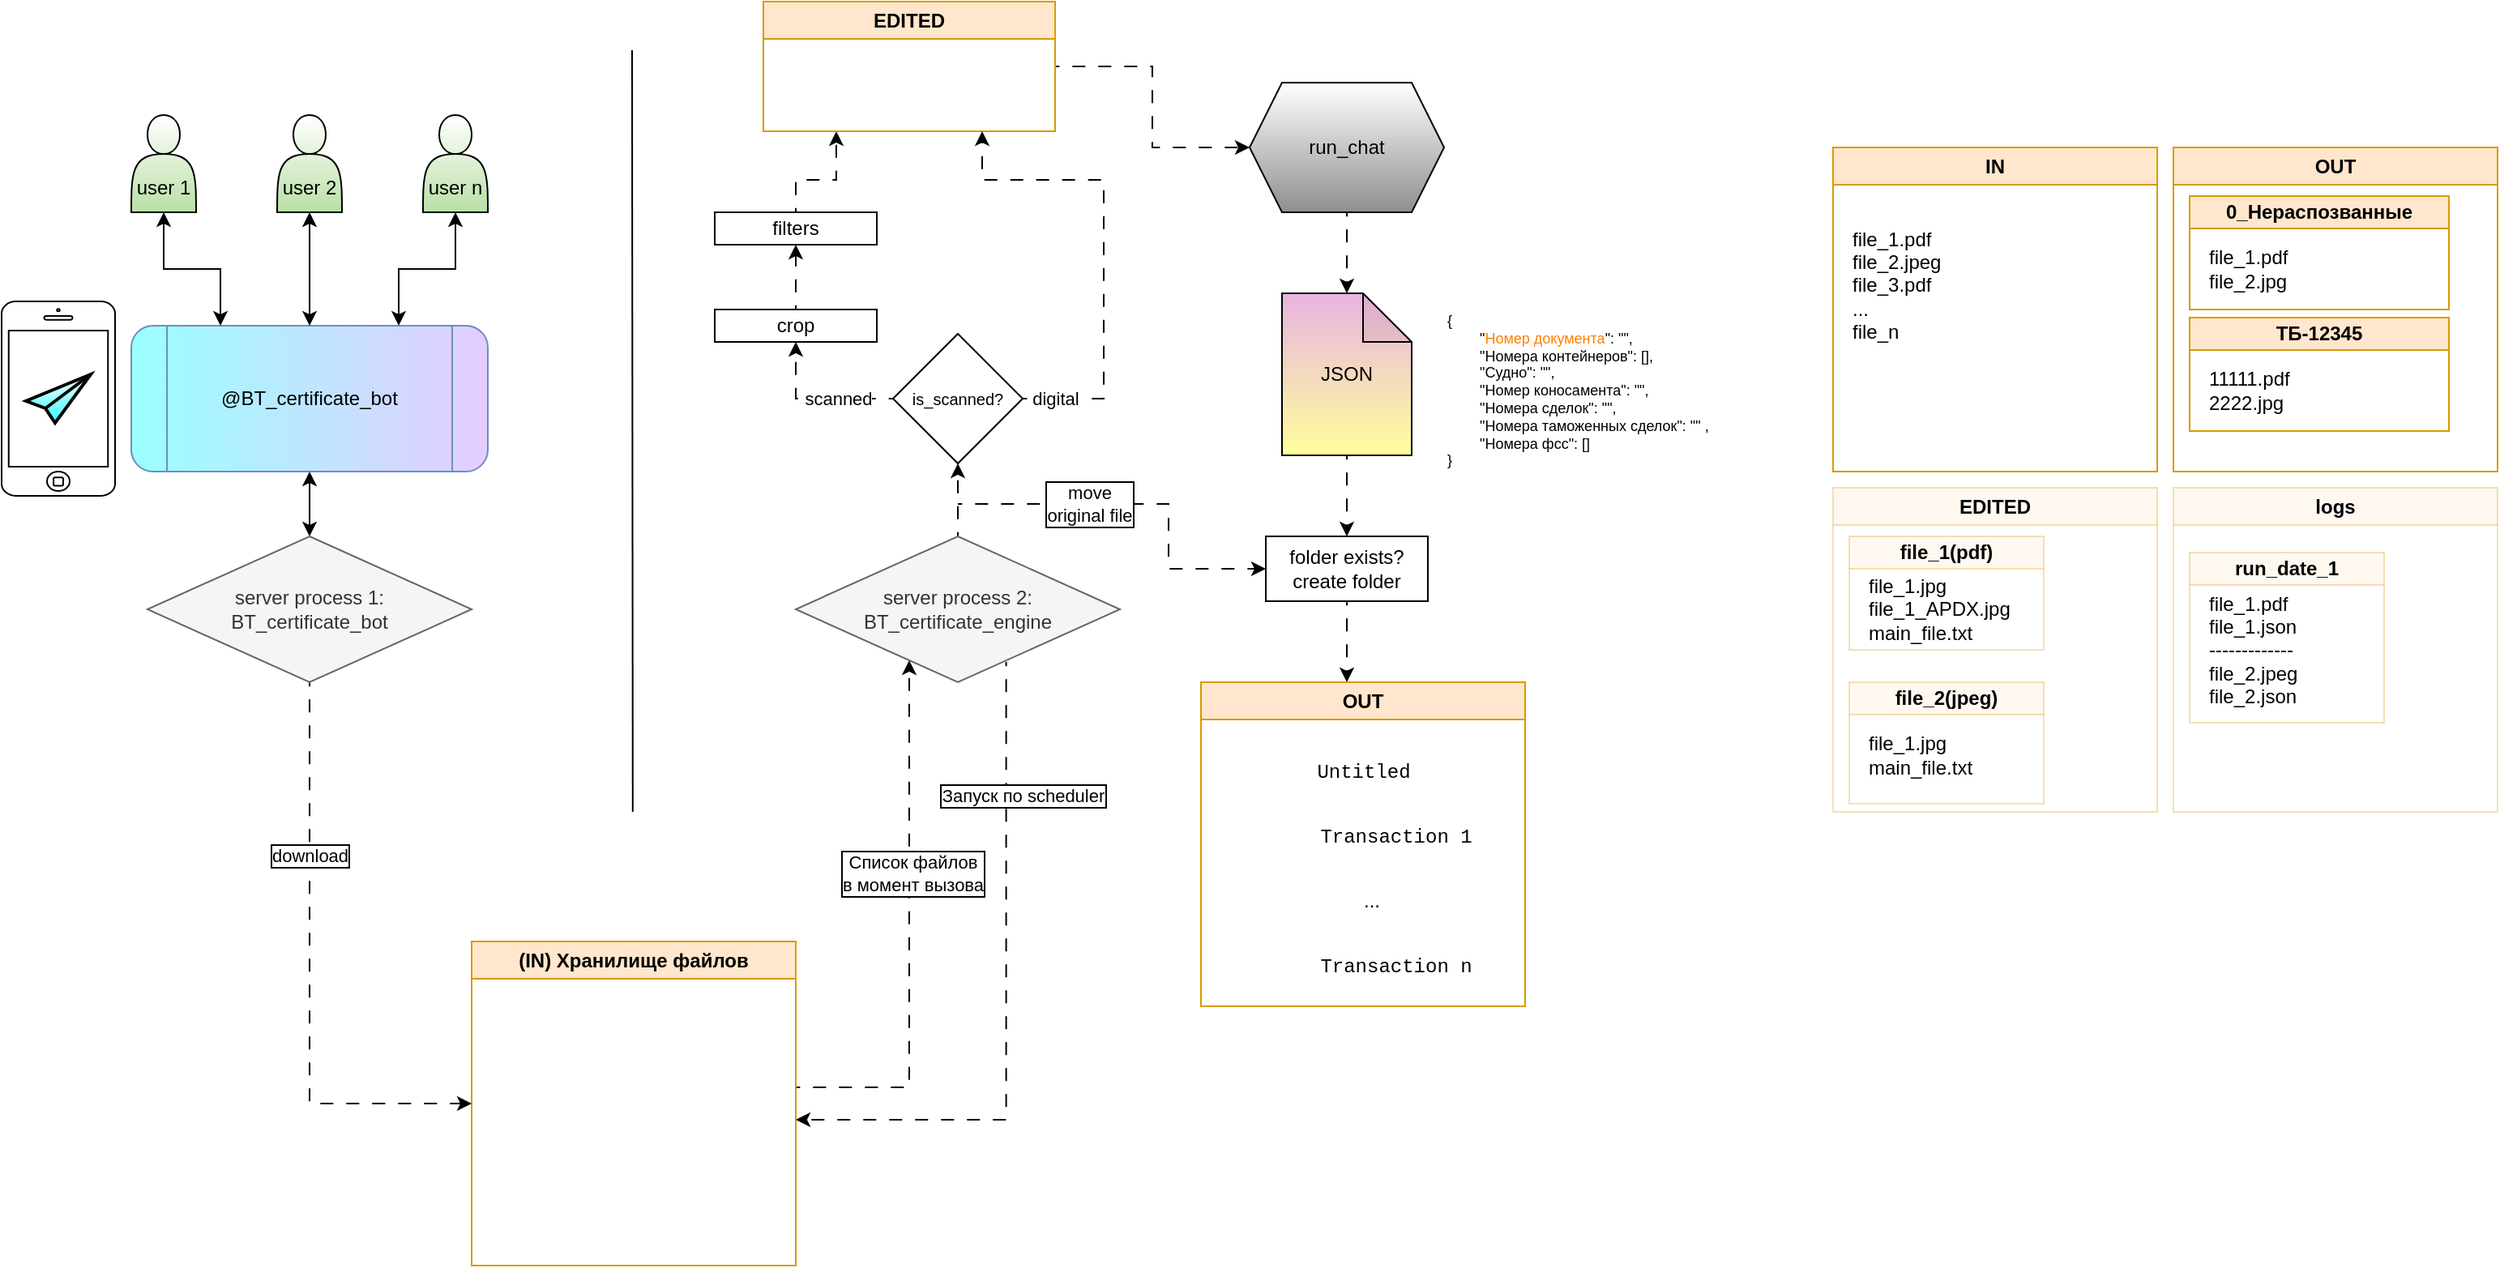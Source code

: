 <mxfile version="24.7.7">
  <diagram name="Страница — 1" id="nFlIvW7RXUWw04aqbfRn">
    <mxGraphModel dx="1434" dy="772" grid="1" gridSize="10" guides="1" tooltips="1" connect="1" arrows="1" fold="1" page="1" pageScale="1" pageWidth="1169" pageHeight="827" math="0" shadow="0">
      <root>
        <mxCell id="0" />
        <mxCell id="1" parent="0" />
        <mxCell id="kq3kGYvFlhLmw1rVurGL-52" value="" style="html=1;verticalLabelPosition=bottom;labelBackgroundColor=#ffffff;verticalAlign=top;shadow=0;dashed=0;strokeWidth=1;shape=mxgraph.ios7.misc.iphone;strokeColor=#000000;" parent="1" vertex="1">
          <mxGeometry x="100" y="195" width="70" height="120" as="geometry" />
        </mxCell>
        <mxCell id="kq3kGYvFlhLmw1rVurGL-1" value="" style="endArrow=none;html=1;rounded=0;" parent="1" edge="1">
          <mxGeometry width="50" height="50" relative="1" as="geometry">
            <mxPoint x="489.41" y="510" as="sourcePoint" />
            <mxPoint x="489" y="40" as="targetPoint" />
          </mxGeometry>
        </mxCell>
        <mxCell id="kq3kGYvFlhLmw1rVurGL-22" style="edgeStyle=orthogonalEdgeStyle;rounded=0;orthogonalLoop=1;jettySize=auto;html=1;flowAnimation=1;" parent="1" target="kq3kGYvFlhLmw1rVurGL-16" edge="1">
          <mxGeometry relative="1" as="geometry">
            <mxPoint x="590" y="680" as="sourcePoint" />
            <mxPoint x="670" y="440" as="targetPoint" />
            <Array as="points">
              <mxPoint x="660" y="680" />
            </Array>
          </mxGeometry>
        </mxCell>
        <mxCell id="kq3kGYvFlhLmw1rVurGL-23" value="Список файлов&lt;div&gt;в момент вызова&lt;/div&gt;" style="edgeLabel;html=1;align=center;verticalAlign=middle;resizable=0;points=[];labelBorderColor=default;" parent="kq3kGYvFlhLmw1rVurGL-22" vertex="1" connectable="0">
          <mxGeometry x="0.214" y="-2" relative="1" as="geometry">
            <mxPoint as="offset" />
          </mxGeometry>
        </mxCell>
        <mxCell id="kq3kGYvFlhLmw1rVurGL-2" value="(IN) Хранилище файлов" style="swimlane;whiteSpace=wrap;html=1;fillColor=#ffe6cc;strokeColor=#d79b00;" parent="1" vertex="1">
          <mxGeometry x="390" y="590" width="200" height="200" as="geometry" />
        </mxCell>
        <mxCell id="kq3kGYvFlhLmw1rVurGL-6" style="edgeStyle=orthogonalEdgeStyle;rounded=0;orthogonalLoop=1;jettySize=auto;html=1;entryX=0.5;entryY=0;entryDx=0;entryDy=0;startArrow=classic;startFill=1;" parent="1" source="kq3kGYvFlhLmw1rVurGL-3" target="kq3kGYvFlhLmw1rVurGL-4" edge="1">
          <mxGeometry relative="1" as="geometry" />
        </mxCell>
        <mxCell id="kq3kGYvFlhLmw1rVurGL-3" value="&lt;div&gt;&lt;span style=&quot;background-color: initial;&quot;&gt;@BT_certificate_bot&lt;/span&gt;&lt;br&gt;&lt;/div&gt;" style="shape=process;whiteSpace=wrap;html=1;backgroundOutline=1;fillColor=#E5CCFF;strokeColor=#6c8ebf;gradientColor=#99FFFF;gradientDirection=west;rounded=1;" parent="1" vertex="1">
          <mxGeometry x="180" y="210" width="220" height="90" as="geometry" />
        </mxCell>
        <mxCell id="kq3kGYvFlhLmw1rVurGL-14" style="edgeStyle=orthogonalEdgeStyle;rounded=0;orthogonalLoop=1;jettySize=auto;html=1;entryX=0;entryY=0.5;entryDx=0;entryDy=0;flowAnimation=1;" parent="1" source="kq3kGYvFlhLmw1rVurGL-4" target="kq3kGYvFlhLmw1rVurGL-2" edge="1">
          <mxGeometry relative="1" as="geometry" />
        </mxCell>
        <mxCell id="kq3kGYvFlhLmw1rVurGL-18" value="download" style="edgeLabel;html=1;align=center;verticalAlign=middle;resizable=0;points=[];labelBorderColor=default;" parent="kq3kGYvFlhLmw1rVurGL-14" vertex="1" connectable="0">
          <mxGeometry x="-0.406" relative="1" as="geometry">
            <mxPoint as="offset" />
          </mxGeometry>
        </mxCell>
        <mxCell id="kq3kGYvFlhLmw1rVurGL-4" value="&lt;div&gt;server process 1:&lt;/div&gt;BT_certificate_bot" style="rhombus;whiteSpace=wrap;html=1;fillColor=#f5f5f5;fontColor=#333333;strokeColor=#666666;" parent="1" vertex="1">
          <mxGeometry x="190" y="340" width="200" height="90" as="geometry" />
        </mxCell>
        <mxCell id="kq3kGYvFlhLmw1rVurGL-11" style="edgeStyle=orthogonalEdgeStyle;rounded=0;orthogonalLoop=1;jettySize=auto;html=1;entryX=0.5;entryY=0;entryDx=0;entryDy=0;startArrow=classic;startFill=1;flowAnimation=0;" parent="1" source="kq3kGYvFlhLmw1rVurGL-7" target="kq3kGYvFlhLmw1rVurGL-3" edge="1">
          <mxGeometry relative="1" as="geometry" />
        </mxCell>
        <mxCell id="kq3kGYvFlhLmw1rVurGL-7" value="&lt;div&gt;&lt;br&gt;&lt;/div&gt;&lt;div&gt;&lt;br&gt;&lt;/div&gt;&lt;div&gt;user 2&lt;/div&gt;" style="shape=actor;whiteSpace=wrap;html=1;gradientColor=#B9E0A5;" parent="1" vertex="1">
          <mxGeometry x="270" y="80" width="40" height="60" as="geometry" />
        </mxCell>
        <mxCell id="kq3kGYvFlhLmw1rVurGL-12" style="edgeStyle=orthogonalEdgeStyle;rounded=0;orthogonalLoop=1;jettySize=auto;html=1;entryX=0.75;entryY=0;entryDx=0;entryDy=0;startArrow=classic;startFill=1;flowAnimation=0;" parent="1" source="kq3kGYvFlhLmw1rVurGL-8" target="kq3kGYvFlhLmw1rVurGL-3" edge="1">
          <mxGeometry relative="1" as="geometry" />
        </mxCell>
        <mxCell id="kq3kGYvFlhLmw1rVurGL-8" value="&lt;div&gt;&lt;br&gt;&lt;/div&gt;&lt;div&gt;&lt;br&gt;&lt;/div&gt;&lt;div&gt;user n&lt;/div&gt;" style="shape=actor;whiteSpace=wrap;html=1;gradientColor=#B9E0A5;" parent="1" vertex="1">
          <mxGeometry x="360" y="80" width="40" height="60" as="geometry" />
        </mxCell>
        <mxCell id="kq3kGYvFlhLmw1rVurGL-10" style="edgeStyle=orthogonalEdgeStyle;rounded=0;orthogonalLoop=1;jettySize=auto;html=1;entryX=0.25;entryY=0;entryDx=0;entryDy=0;startArrow=classic;startFill=1;flowAnimation=0;" parent="1" source="kq3kGYvFlhLmw1rVurGL-9" target="kq3kGYvFlhLmw1rVurGL-3" edge="1">
          <mxGeometry relative="1" as="geometry" />
        </mxCell>
        <mxCell id="kq3kGYvFlhLmw1rVurGL-9" value="&lt;div&gt;&lt;br&gt;&lt;/div&gt;&lt;div&gt;&lt;br&gt;&lt;/div&gt;&lt;div&gt;user 1&lt;/div&gt;" style="shape=actor;whiteSpace=wrap;html=1;gradientColor=#B9E0A5;" parent="1" vertex="1">
          <mxGeometry x="180" y="80" width="40" height="60" as="geometry" />
        </mxCell>
        <mxCell id="kq3kGYvFlhLmw1rVurGL-20" style="edgeStyle=orthogonalEdgeStyle;rounded=0;orthogonalLoop=1;jettySize=auto;html=1;flowAnimation=1;exitX=0.649;exitY=0.861;exitDx=0;exitDy=0;exitPerimeter=0;" parent="1" source="kq3kGYvFlhLmw1rVurGL-16" edge="1">
          <mxGeometry relative="1" as="geometry">
            <mxPoint x="720" y="460" as="sourcePoint" />
            <mxPoint x="590" y="700" as="targetPoint" />
            <Array as="points">
              <mxPoint x="720" y="700" />
            </Array>
          </mxGeometry>
        </mxCell>
        <mxCell id="kq3kGYvFlhLmw1rVurGL-21" value="Запуск по scheduler" style="edgeLabel;html=1;align=center;verticalAlign=middle;resizable=0;points=[];labelBorderColor=default;" parent="kq3kGYvFlhLmw1rVurGL-20" vertex="1" connectable="0">
          <mxGeometry x="-0.323" y="-2" relative="1" as="geometry">
            <mxPoint x="12" y="-57" as="offset" />
          </mxGeometry>
        </mxCell>
        <mxCell id="kq3kGYvFlhLmw1rVurGL-25" style="edgeStyle=orthogonalEdgeStyle;rounded=0;orthogonalLoop=1;jettySize=auto;html=1;entryX=0.5;entryY=1;entryDx=0;entryDy=0;flowAnimation=1;" parent="1" source="kq3kGYvFlhLmw1rVurGL-16" target="njDAms0orBpvmSmEVXDO-5" edge="1">
          <mxGeometry relative="1" as="geometry" />
        </mxCell>
        <mxCell id="kq3kGYvFlhLmw1rVurGL-39" style="edgeStyle=orthogonalEdgeStyle;rounded=0;orthogonalLoop=1;jettySize=auto;html=1;entryX=0;entryY=0.5;entryDx=0;entryDy=0;flowAnimation=1;" parent="1" target="kq3kGYvFlhLmw1rVurGL-38" edge="1">
          <mxGeometry relative="1" as="geometry">
            <Array as="points">
              <mxPoint x="820" y="320" />
              <mxPoint x="820" y="360" />
            </Array>
            <mxPoint x="690" y="320" as="sourcePoint" />
          </mxGeometry>
        </mxCell>
        <mxCell id="kq3kGYvFlhLmw1rVurGL-40" value="&lt;div&gt;move&lt;/div&gt;original file" style="edgeLabel;html=1;align=center;verticalAlign=middle;resizable=0;points=[];labelBorderColor=default;" parent="kq3kGYvFlhLmw1rVurGL-39" vertex="1" connectable="0">
          <mxGeometry x="-0.171" relative="1" as="geometry">
            <mxPoint x="-15" as="offset" />
          </mxGeometry>
        </mxCell>
        <mxCell id="kq3kGYvFlhLmw1rVurGL-16" value="&lt;div&gt;server process 2:&lt;/div&gt;BT_certificate_engine" style="rhombus;whiteSpace=wrap;html=1;fillColor=#f5f5f5;fontColor=#333333;strokeColor=#666666;" parent="1" vertex="1">
          <mxGeometry x="590" y="340" width="200" height="90" as="geometry" />
        </mxCell>
        <mxCell id="kq3kGYvFlhLmw1rVurGL-27" style="edgeStyle=orthogonalEdgeStyle;rounded=0;orthogonalLoop=1;jettySize=auto;html=1;entryX=0.5;entryY=1;entryDx=0;entryDy=0;flowAnimation=1;" parent="1" source="kq3kGYvFlhLmw1rVurGL-24" target="kq3kGYvFlhLmw1rVurGL-26" edge="1">
          <mxGeometry relative="1" as="geometry" />
        </mxCell>
        <mxCell id="kq3kGYvFlhLmw1rVurGL-24" value="crop" style="rounded=0;whiteSpace=wrap;html=1;" parent="1" vertex="1">
          <mxGeometry x="540" y="200" width="100" height="20" as="geometry" />
        </mxCell>
        <mxCell id="kq3kGYvFlhLmw1rVurGL-29" style="edgeStyle=orthogonalEdgeStyle;rounded=0;orthogonalLoop=1;jettySize=auto;html=1;entryX=0.25;entryY=1;entryDx=0;entryDy=0;flowAnimation=1;" parent="1" source="kq3kGYvFlhLmw1rVurGL-26" target="kq3kGYvFlhLmw1rVurGL-28" edge="1">
          <mxGeometry relative="1" as="geometry">
            <Array as="points">
              <mxPoint x="590" y="120" />
              <mxPoint x="615" y="120" />
            </Array>
          </mxGeometry>
        </mxCell>
        <mxCell id="kq3kGYvFlhLmw1rVurGL-26" value="filters" style="rounded=0;whiteSpace=wrap;html=1;" parent="1" vertex="1">
          <mxGeometry x="540" y="140" width="100" height="20" as="geometry" />
        </mxCell>
        <mxCell id="kq3kGYvFlhLmw1rVurGL-31" style="edgeStyle=orthogonalEdgeStyle;rounded=0;orthogonalLoop=1;jettySize=auto;html=1;entryX=0;entryY=0.5;entryDx=0;entryDy=0;flowAnimation=1;" parent="1" source="kq3kGYvFlhLmw1rVurGL-28" target="kq3kGYvFlhLmw1rVurGL-30" edge="1">
          <mxGeometry relative="1" as="geometry" />
        </mxCell>
        <mxCell id="kq3kGYvFlhLmw1rVurGL-28" value="EDITED" style="swimlane;whiteSpace=wrap;html=1;fillColor=#ffe6cc;strokeColor=#d79b00;" parent="1" vertex="1">
          <mxGeometry x="570" y="10" width="180" height="80" as="geometry" />
        </mxCell>
        <mxCell id="kq3kGYvFlhLmw1rVurGL-30" value="run_chat" style="shape=hexagon;perimeter=hexagonPerimeter2;whiteSpace=wrap;html=1;fixedSize=1;gradientColor=#8F8F8F;" parent="1" vertex="1">
          <mxGeometry x="870" y="60" width="120" height="80" as="geometry" />
        </mxCell>
        <mxCell id="kq3kGYvFlhLmw1rVurGL-37" style="edgeStyle=orthogonalEdgeStyle;rounded=0;orthogonalLoop=1;jettySize=auto;html=1;entryX=0.5;entryY=0;entryDx=0;entryDy=0;flowAnimation=1;" parent="1" source="kq3kGYvFlhLmw1rVurGL-32" target="kq3kGYvFlhLmw1rVurGL-38" edge="1">
          <mxGeometry relative="1" as="geometry">
            <mxPoint x="930" y="330" as="targetPoint" />
          </mxGeometry>
        </mxCell>
        <mxCell id="kq3kGYvFlhLmw1rVurGL-32" value="JSON" style="shape=note;whiteSpace=wrap;html=1;backgroundOutline=1;darkOpacity=0.05;gradientColor=#FFFF9C;fillColor=#E8B3E1;" parent="1" vertex="1">
          <mxGeometry x="890" y="190" width="80" height="100" as="geometry" />
        </mxCell>
        <mxCell id="kq3kGYvFlhLmw1rVurGL-34" value="&lt;div style=&quot;font-size: 9px;&quot;&gt;&lt;font style=&quot;font-size: 9px;&quot;&gt;{&lt;/font&gt;&lt;/div&gt;&lt;div style=&quot;font-size: 9px;&quot;&gt;&lt;span style=&quot;white-space-collapse: collapse;&quot;&gt;&lt;font style=&quot;font-size: 9px;&quot;&gt;&lt;span style=&quot;white-space-collapse: preserve;&quot;&gt;&#x9;&lt;/span&gt;&quot;&lt;font color=&quot;#ff8000&quot;&gt;Номер документа&lt;/font&gt;&quot;: &quot;&quot;,&lt;/font&gt;&lt;/span&gt;&lt;/div&gt;&lt;div style=&quot;font-size: 9px;&quot;&gt;&lt;span style=&quot;white-space-collapse: collapse;&quot;&gt;&lt;font style=&quot;font-size: 9px;&quot;&gt;&lt;span style=&quot;white-space-collapse: preserve;&quot;&gt;&#x9;&lt;/span&gt;&quot;Номера контейнеров&quot;: [],&lt;/font&gt;&lt;/span&gt;&lt;/div&gt;&lt;div style=&quot;font-size: 9px;&quot;&gt;&lt;span style=&quot;white-space-collapse: collapse;&quot;&gt;&lt;font style=&quot;font-size: 9px;&quot;&gt;&lt;span style=&quot;white-space-collapse: preserve;&quot;&gt;&#x9;&lt;/span&gt;&quot;Судно&quot;: &quot;&quot;,&lt;/font&gt;&lt;/span&gt;&lt;/div&gt;&lt;div style=&quot;font-size: 9px;&quot;&gt;&lt;span style=&quot;white-space-collapse: collapse;&quot;&gt;&lt;font style=&quot;font-size: 9px;&quot;&gt;&lt;span style=&quot;white-space-collapse: preserve;&quot;&gt;&#x9;&lt;/span&gt;&quot;Номер коносамента&quot;: &quot;&quot;,&lt;/font&gt;&lt;/span&gt;&lt;/div&gt;&lt;div style=&quot;font-size: 9px;&quot;&gt;&lt;span style=&quot;white-space-collapse: collapse;&quot;&gt;&lt;font style=&quot;font-size: 9px;&quot;&gt;&lt;span style=&quot;white-space-collapse: preserve;&quot;&gt;&#x9;&lt;/span&gt;&quot;Номера сделок&quot;: &quot;&quot;,&lt;/font&gt;&lt;/span&gt;&lt;/div&gt;&lt;div style=&quot;font-size: 9px;&quot;&gt;&lt;span style=&quot;white-space-collapse: collapse;&quot;&gt;&lt;font style=&quot;font-size: 9px;&quot;&gt;&lt;span style=&quot;white-space-collapse: preserve;&quot;&gt;&#x9;&lt;/span&gt;&quot;Номера таможенных сделок&quot;: &quot;&quot; ,&lt;/font&gt;&lt;/span&gt;&lt;/div&gt;&lt;div style=&quot;font-size: 9px;&quot;&gt;&lt;span style=&quot;white-space-collapse: collapse;&quot;&gt;&lt;font style=&quot;font-size: 9px;&quot;&gt;&lt;span style=&quot;white-space: pre;&quot;&gt;&#x9;&lt;/span&gt;&quot;Номера фсс&quot;: []&lt;/font&gt;&lt;/span&gt;&lt;/div&gt;&lt;div style=&quot;font-size: 9px;&quot;&gt;&lt;font style=&quot;font-size: 9px;&quot;&gt;}&lt;/font&gt;&lt;/div&gt;" style="text;html=1;align=left;verticalAlign=middle;resizable=0;points=[];autosize=1;strokeColor=none;fillColor=none;glass=0;rounded=0;" parent="1" vertex="1">
          <mxGeometry x="990" y="195" width="180" height="110" as="geometry" />
        </mxCell>
        <mxCell id="kq3kGYvFlhLmw1rVurGL-35" style="edgeStyle=orthogonalEdgeStyle;rounded=0;orthogonalLoop=1;jettySize=auto;html=1;entryX=0.5;entryY=0;entryDx=0;entryDy=0;entryPerimeter=0;flowAnimation=1;" parent="1" source="kq3kGYvFlhLmw1rVurGL-30" target="kq3kGYvFlhLmw1rVurGL-32" edge="1">
          <mxGeometry relative="1" as="geometry" />
        </mxCell>
        <mxCell id="kq3kGYvFlhLmw1rVurGL-41" style="edgeStyle=orthogonalEdgeStyle;rounded=0;orthogonalLoop=1;jettySize=auto;html=1;flowAnimation=1;" parent="1" source="kq3kGYvFlhLmw1rVurGL-38" edge="1">
          <mxGeometry relative="1" as="geometry">
            <mxPoint x="930" y="430.0" as="targetPoint" />
          </mxGeometry>
        </mxCell>
        <mxCell id="kq3kGYvFlhLmw1rVurGL-38" value="folder exists?&lt;div&gt;create folder&lt;/div&gt;" style="rounded=0;whiteSpace=wrap;html=1;" parent="1" vertex="1">
          <mxGeometry x="880" y="340" width="100" height="40" as="geometry" />
        </mxCell>
        <mxCell id="kq3kGYvFlhLmw1rVurGL-43" value="OUT" style="swimlane;whiteSpace=wrap;html=1;fillColor=#ffe6cc;strokeColor=#d79b00;" parent="1" vertex="1">
          <mxGeometry x="840" y="430" width="200" height="200" as="geometry" />
        </mxCell>
        <mxCell id="kq3kGYvFlhLmw1rVurGL-44" value="" style="shape=image;verticalLabelPosition=bottom;labelBackgroundColor=default;verticalAlign=top;aspect=fixed;imageAspect=0;image=https://upload.wikimedia.org/wikipedia/commons/thumb/5/59/OneDrive_Folder_Icon.svg/2048px-OneDrive_Folder_Icon.svg.png;strokeWidth=0.5;" parent="kq3kGYvFlhLmw1rVurGL-43" vertex="1">
          <mxGeometry x="15" y="30" width="50" height="50" as="geometry" />
        </mxCell>
        <mxCell id="kq3kGYvFlhLmw1rVurGL-45" value="&lt;font face=&quot;Courier New&quot;&gt;Untitled&lt;/font&gt;" style="text;html=1;align=center;verticalAlign=middle;resizable=0;points=[];autosize=1;strokeColor=none;fillColor=none;" parent="kq3kGYvFlhLmw1rVurGL-43" vertex="1">
          <mxGeometry x="60" y="40" width="80" height="30" as="geometry" />
        </mxCell>
        <mxCell id="kq3kGYvFlhLmw1rVurGL-46" value="" style="shape=image;verticalLabelPosition=bottom;labelBackgroundColor=default;verticalAlign=top;aspect=fixed;imageAspect=0;image=https://upload.wikimedia.org/wikipedia/commons/thumb/5/59/OneDrive_Folder_Icon.svg/2048px-OneDrive_Folder_Icon.svg.png;strokeWidth=0.5;" parent="kq3kGYvFlhLmw1rVurGL-43" vertex="1">
          <mxGeometry x="15" y="70" width="50" height="50" as="geometry" />
        </mxCell>
        <mxCell id="kq3kGYvFlhLmw1rVurGL-47" value="&lt;font face=&quot;Courier New&quot;&gt;Transaction 1&lt;/font&gt;" style="text;html=1;align=center;verticalAlign=middle;resizable=0;points=[];autosize=1;strokeColor=none;fillColor=none;" parent="kq3kGYvFlhLmw1rVurGL-43" vertex="1">
          <mxGeometry x="60" y="80" width="120" height="30" as="geometry" />
        </mxCell>
        <mxCell id="kq3kGYvFlhLmw1rVurGL-48" value="" style="shape=image;verticalLabelPosition=bottom;labelBackgroundColor=default;verticalAlign=top;aspect=fixed;imageAspect=0;image=https://upload.wikimedia.org/wikipedia/commons/thumb/5/59/OneDrive_Folder_Icon.svg/2048px-OneDrive_Folder_Icon.svg.png;strokeWidth=0.5;" parent="kq3kGYvFlhLmw1rVurGL-43" vertex="1">
          <mxGeometry x="15" y="150" width="50" height="50" as="geometry" />
        </mxCell>
        <mxCell id="kq3kGYvFlhLmw1rVurGL-49" value="&lt;font face=&quot;Courier New&quot;&gt;Transaction n&lt;/font&gt;" style="text;html=1;align=center;verticalAlign=middle;resizable=0;points=[];autosize=1;strokeColor=none;fillColor=none;" parent="kq3kGYvFlhLmw1rVurGL-43" vertex="1">
          <mxGeometry x="60" y="160" width="120" height="30" as="geometry" />
        </mxCell>
        <mxCell id="kq3kGYvFlhLmw1rVurGL-50" value="..." style="text;html=1;align=center;verticalAlign=middle;resizable=0;points=[];autosize=1;strokeColor=none;fillColor=none;" parent="kq3kGYvFlhLmw1rVurGL-43" vertex="1">
          <mxGeometry x="90" y="120" width="30" height="30" as="geometry" />
        </mxCell>
        <mxCell id="kq3kGYvFlhLmw1rVurGL-51" value="" style="html=1;verticalLabelPosition=bottom;align=center;labelBackgroundColor=#ffffff;verticalAlign=top;strokeWidth=2;strokeColor=#000000;shadow=0;dashed=0;shape=mxgraph.ios7.icons.pointer;gradientColor=#33FFFF;" parent="1" vertex="1">
          <mxGeometry x="115" y="240" width="40" height="30" as="geometry" />
        </mxCell>
        <mxCell id="tVhSA4Isbbz2kF50FV48-4" value="IN" style="swimlane;whiteSpace=wrap;html=1;fillColor=#ffe6cc;strokeColor=#d79b00;" parent="1" vertex="1">
          <mxGeometry x="1230" y="100" width="200" height="200" as="geometry" />
        </mxCell>
        <mxCell id="tVhSA4Isbbz2kF50FV48-5" value="file_1.pdf&lt;div&gt;file_2.jpeg&lt;/div&gt;&lt;div&gt;file_3.pdf&lt;/div&gt;&lt;div&gt;...&lt;/div&gt;&lt;div&gt;file_n&lt;/div&gt;" style="text;html=1;align=left;verticalAlign=middle;resizable=0;points=[];autosize=1;strokeColor=none;fillColor=none;" parent="tVhSA4Isbbz2kF50FV48-4" vertex="1">
          <mxGeometry x="10" y="40" width="80" height="90" as="geometry" />
        </mxCell>
        <mxCell id="tVhSA4Isbbz2kF50FV48-6" value="EDITED" style="swimlane;whiteSpace=wrap;html=1;fillColor=#ffe6cc;strokeColor=#d79b00;opacity=30;" parent="1" vertex="1">
          <mxGeometry x="1230" y="310" width="200" height="200" as="geometry" />
        </mxCell>
        <mxCell id="tVhSA4Isbbz2kF50FV48-9" value="file_1(pdf)" style="swimlane;whiteSpace=wrap;html=1;fillColor=#ffe6cc;strokeColor=#d79b00;startSize=20;opacity=30;" parent="tVhSA4Isbbz2kF50FV48-6" vertex="1">
          <mxGeometry x="10" y="30" width="120" height="70" as="geometry" />
        </mxCell>
        <mxCell id="tVhSA4Isbbz2kF50FV48-11" value="file_1.jpg&lt;div&gt;file_1_APDX.jpg&lt;/div&gt;&lt;div&gt;main_file.txt&lt;/div&gt;" style="text;html=1;align=left;verticalAlign=middle;resizable=0;points=[];autosize=1;strokeColor=none;fillColor=none;opacity=30;" parent="tVhSA4Isbbz2kF50FV48-9" vertex="1">
          <mxGeometry x="10" y="15" width="110" height="60" as="geometry" />
        </mxCell>
        <mxCell id="tVhSA4Isbbz2kF50FV48-10" value="file_2(jpeg)" style="swimlane;whiteSpace=wrap;html=1;fillColor=#ffe6cc;strokeColor=#d79b00;startSize=20;opacity=30;" parent="tVhSA4Isbbz2kF50FV48-6" vertex="1">
          <mxGeometry x="10" y="120" width="120" height="75" as="geometry" />
        </mxCell>
        <mxCell id="tVhSA4Isbbz2kF50FV48-12" value="file_1.jpg&lt;div&gt;&lt;span style=&quot;background-color: initial;&quot;&gt;main_file.txt&lt;/span&gt;&lt;br&gt;&lt;/div&gt;" style="text;html=1;align=left;verticalAlign=middle;resizable=0;points=[];autosize=1;strokeColor=none;fillColor=none;opacity=30;" parent="tVhSA4Isbbz2kF50FV48-10" vertex="1">
          <mxGeometry x="10" y="25" width="90" height="40" as="geometry" />
        </mxCell>
        <mxCell id="tVhSA4Isbbz2kF50FV48-13" value="OUT" style="swimlane;whiteSpace=wrap;html=1;fillColor=#ffe6cc;strokeColor=#d79b00;" parent="1" vertex="1">
          <mxGeometry x="1440" y="100" width="200" height="200" as="geometry" />
        </mxCell>
        <mxCell id="njDAms0orBpvmSmEVXDO-1" value="0_Нераспозванные" style="swimlane;whiteSpace=wrap;html=1;fillColor=#ffe6cc;strokeColor=#d79b00;startSize=20;" vertex="1" parent="tVhSA4Isbbz2kF50FV48-13">
          <mxGeometry x="10" y="30" width="160" height="70" as="geometry" />
        </mxCell>
        <mxCell id="njDAms0orBpvmSmEVXDO-2" value="file_1.pdf&lt;div&gt;file_2.jpg&lt;br&gt;&lt;/div&gt;" style="text;html=1;align=left;verticalAlign=middle;resizable=0;points=[];autosize=1;strokeColor=none;fillColor=none;" vertex="1" parent="njDAms0orBpvmSmEVXDO-1">
          <mxGeometry x="10" y="25" width="70" height="40" as="geometry" />
        </mxCell>
        <mxCell id="njDAms0orBpvmSmEVXDO-3" value="ТБ-12345" style="swimlane;whiteSpace=wrap;html=1;fillColor=#ffe6cc;strokeColor=#d79b00;startSize=20;" vertex="1" parent="tVhSA4Isbbz2kF50FV48-13">
          <mxGeometry x="10" y="105" width="160" height="70" as="geometry" />
        </mxCell>
        <mxCell id="njDAms0orBpvmSmEVXDO-4" value="&lt;div&gt;11111.pdf&lt;/div&gt;&lt;div&gt;2222.jpg&lt;/div&gt;" style="text;html=1;align=left;verticalAlign=middle;resizable=0;points=[];autosize=1;strokeColor=none;fillColor=none;" vertex="1" parent="njDAms0orBpvmSmEVXDO-3">
          <mxGeometry x="10" y="25" width="70" height="40" as="geometry" />
        </mxCell>
        <mxCell id="tVhSA4Isbbz2kF50FV48-16" value="logs" style="swimlane;whiteSpace=wrap;html=1;fillColor=#ffe6cc;strokeColor=#d79b00;opacity=30;" parent="1" vertex="1">
          <mxGeometry x="1440" y="310" width="200" height="200" as="geometry" />
        </mxCell>
        <mxCell id="tVhSA4Isbbz2kF50FV48-22" value="run_date_1" style="swimlane;whiteSpace=wrap;html=1;fillColor=#ffe6cc;strokeColor=#d79b00;startSize=20;opacity=30;" parent="1" vertex="1">
          <mxGeometry x="1450" y="350" width="120" height="105" as="geometry" />
        </mxCell>
        <mxCell id="tVhSA4Isbbz2kF50FV48-23" value="file_1.pdf&lt;div&gt;file_1.json&lt;/div&gt;&lt;div&gt;-------------&lt;/div&gt;&lt;div&gt;file_2.jpeg&lt;/div&gt;&lt;div&gt;file_2.json&lt;/div&gt;" style="text;html=1;align=left;verticalAlign=middle;resizable=0;points=[];autosize=1;strokeColor=none;fillColor=none;opacity=30;" parent="tVhSA4Isbbz2kF50FV48-22" vertex="1">
          <mxGeometry x="10" y="15" width="80" height="90" as="geometry" />
        </mxCell>
        <mxCell id="njDAms0orBpvmSmEVXDO-6" style="edgeStyle=orthogonalEdgeStyle;rounded=0;orthogonalLoop=1;jettySize=auto;html=1;entryX=0.5;entryY=1;entryDx=0;entryDy=0;flowAnimation=1;" edge="1" parent="1" source="njDAms0orBpvmSmEVXDO-5" target="kq3kGYvFlhLmw1rVurGL-24">
          <mxGeometry relative="1" as="geometry" />
        </mxCell>
        <mxCell id="njDAms0orBpvmSmEVXDO-7" value="scanned" style="edgeLabel;html=1;align=center;verticalAlign=middle;resizable=0;points=[];" vertex="1" connectable="0" parent="njDAms0orBpvmSmEVXDO-6">
          <mxGeometry x="-0.287" relative="1" as="geometry">
            <mxPoint as="offset" />
          </mxGeometry>
        </mxCell>
        <mxCell id="njDAms0orBpvmSmEVXDO-9" style="edgeStyle=orthogonalEdgeStyle;rounded=0;orthogonalLoop=1;jettySize=auto;html=1;flowAnimation=1;entryX=0.75;entryY=1;entryDx=0;entryDy=0;" edge="1" parent="1" source="njDAms0orBpvmSmEVXDO-5" target="kq3kGYvFlhLmw1rVurGL-28">
          <mxGeometry relative="1" as="geometry">
            <mxPoint x="700" y="140" as="targetPoint" />
            <Array as="points">
              <mxPoint x="780" y="255" />
              <mxPoint x="780" y="120" />
              <mxPoint x="705" y="120" />
            </Array>
          </mxGeometry>
        </mxCell>
        <mxCell id="njDAms0orBpvmSmEVXDO-10" value="digital" style="edgeLabel;html=1;align=center;verticalAlign=middle;resizable=0;points=[];" vertex="1" connectable="0" parent="njDAms0orBpvmSmEVXDO-9">
          <mxGeometry x="-0.6" y="-2" relative="1" as="geometry">
            <mxPoint x="-32" y="8" as="offset" />
          </mxGeometry>
        </mxCell>
        <mxCell id="njDAms0orBpvmSmEVXDO-5" value="&lt;font style=&quot;font-size: 10px;&quot;&gt;is_scanned?&lt;/font&gt;" style="rhombus;whiteSpace=wrap;html=1;" vertex="1" parent="1">
          <mxGeometry x="650" y="215" width="80" height="80" as="geometry" />
        </mxCell>
      </root>
    </mxGraphModel>
  </diagram>
</mxfile>
